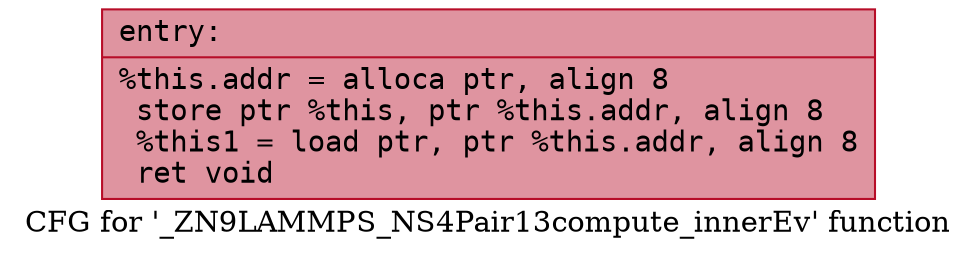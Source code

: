 digraph "CFG for '_ZN9LAMMPS_NS4Pair13compute_innerEv' function" {
	label="CFG for '_ZN9LAMMPS_NS4Pair13compute_innerEv' function";

	Node0x55f528d91180 [shape=record,color="#b70d28ff", style=filled, fillcolor="#b70d2870" fontname="Courier",label="{entry:\l|  %this.addr = alloca ptr, align 8\l  store ptr %this, ptr %this.addr, align 8\l  %this1 = load ptr, ptr %this.addr, align 8\l  ret void\l}"];
}
